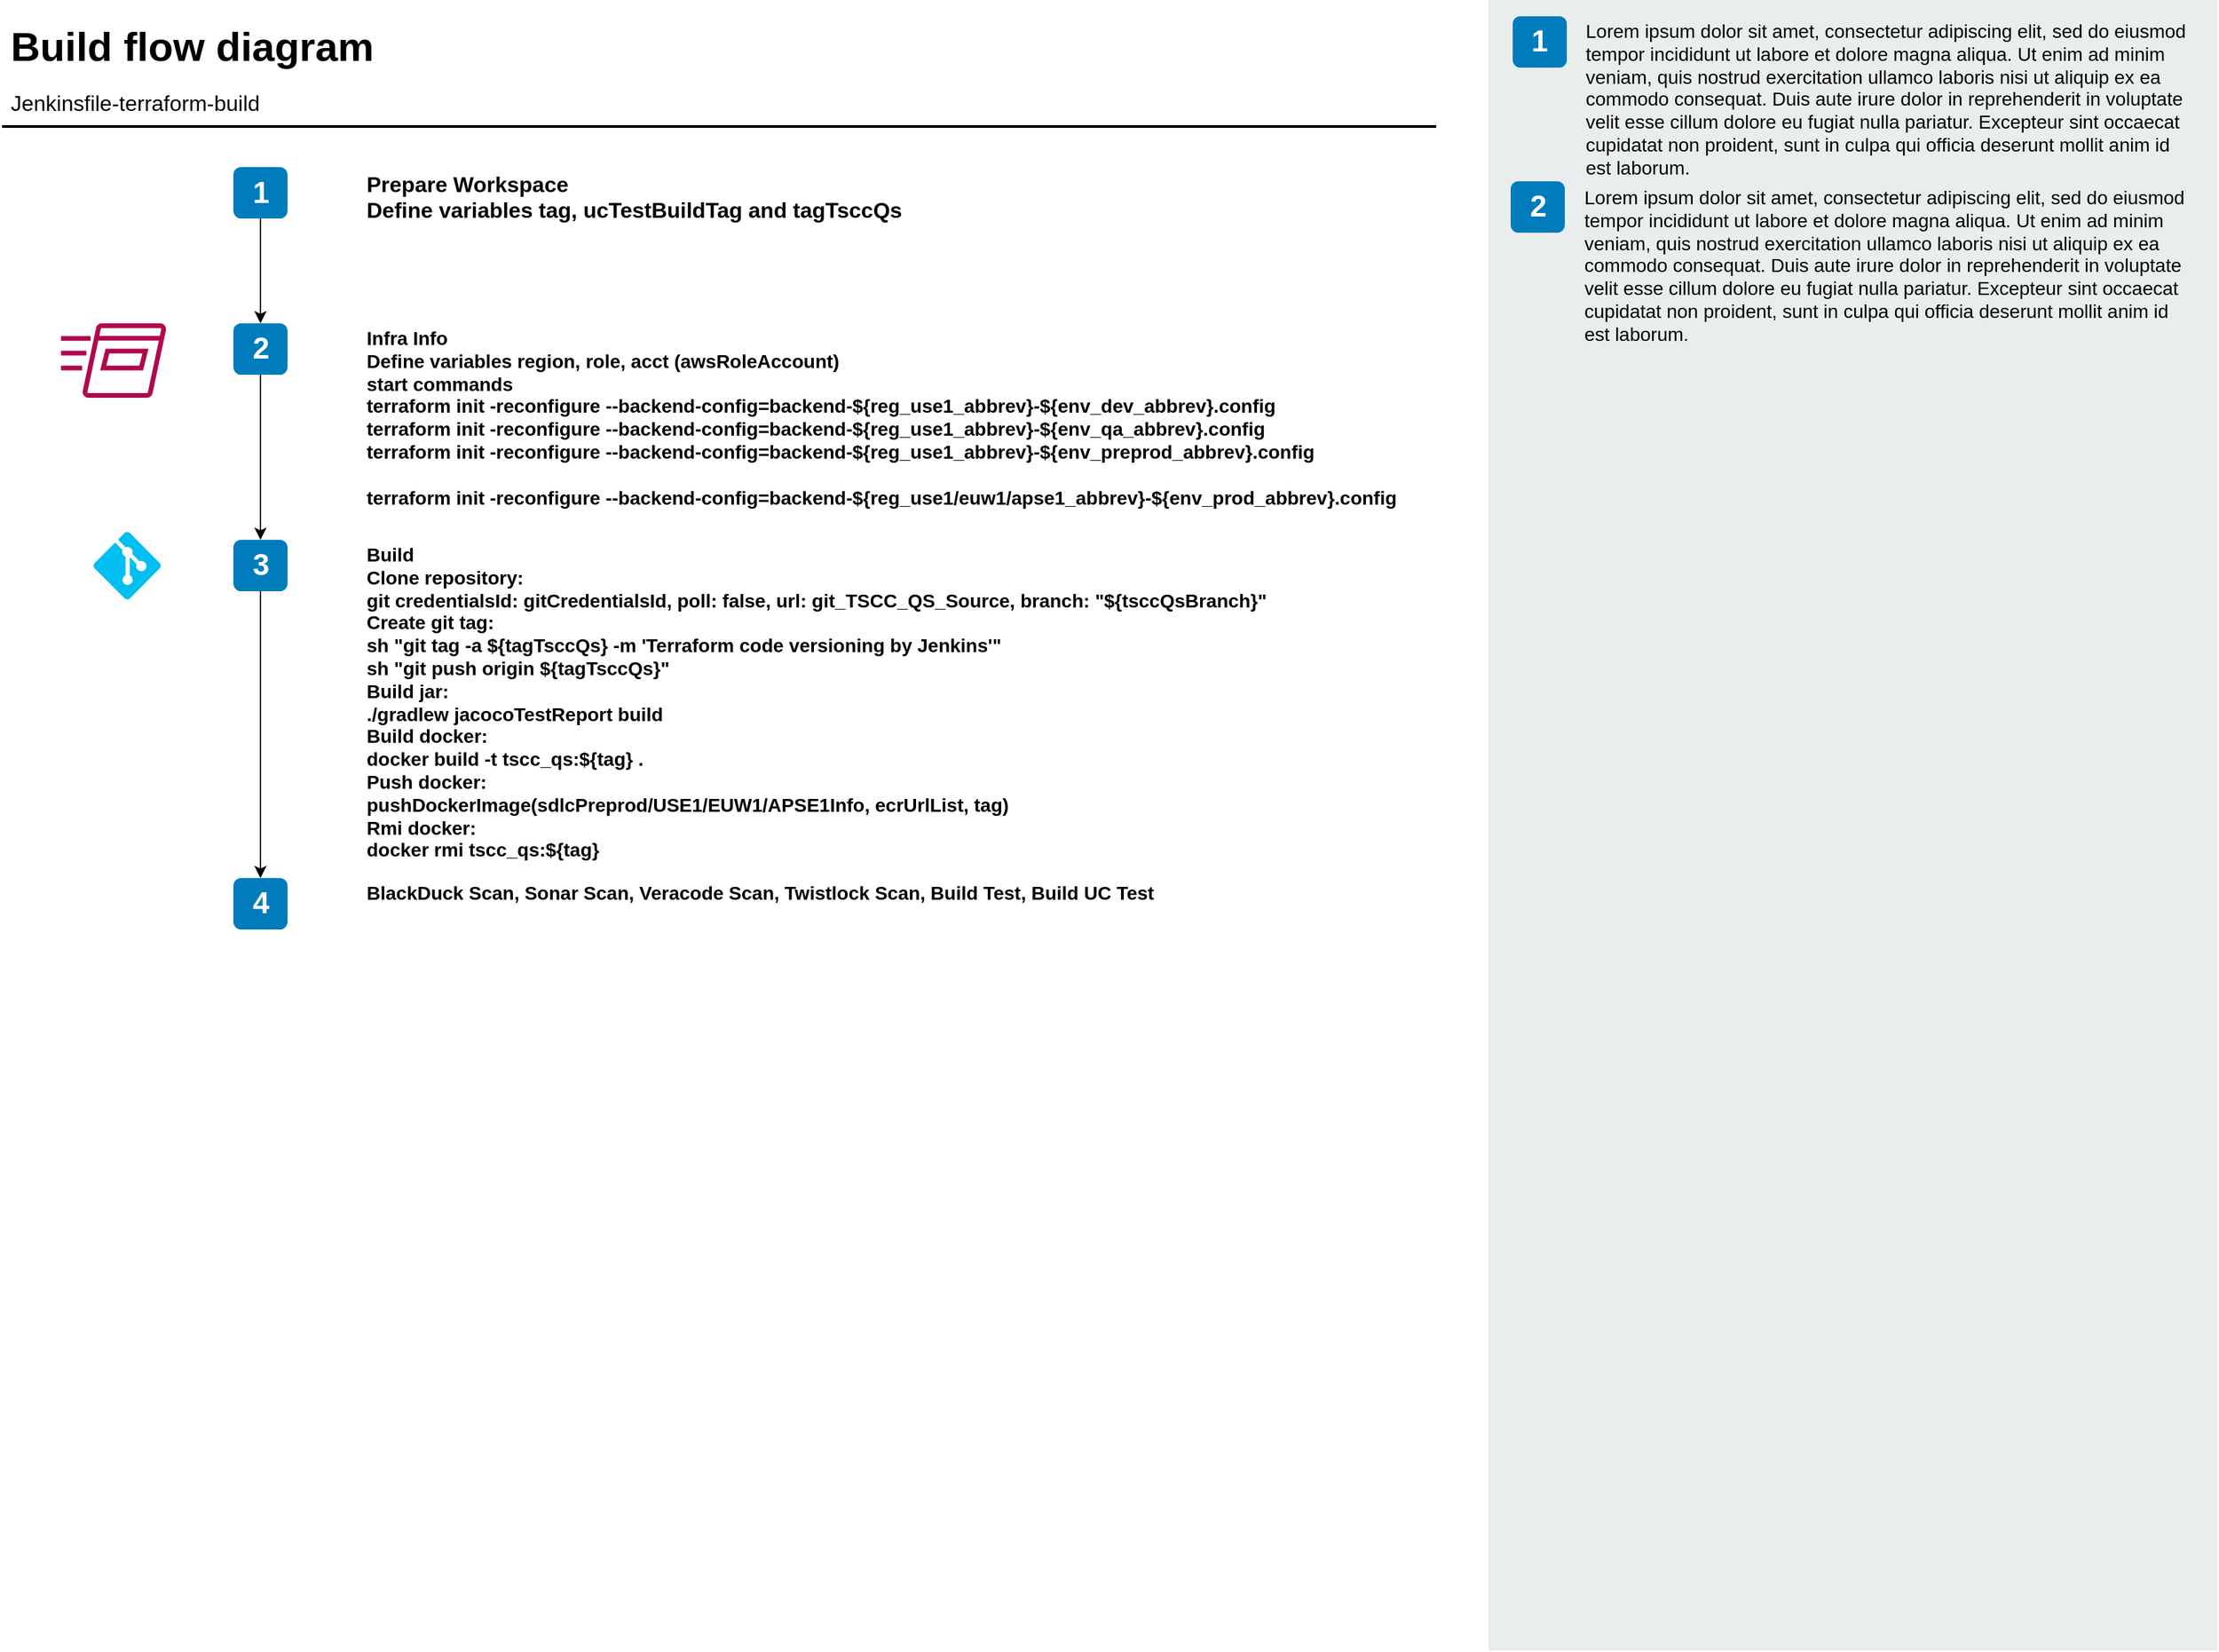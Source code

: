 <mxfile version="20.2.4" type="github" pages="2">
  <diagram id="Ht1M8jgEwFfnCIfOTk4-" name="Page-1">
    <mxGraphModel dx="1024" dy="559" grid="1" gridSize="10" guides="1" tooltips="1" connect="1" arrows="1" fold="1" page="1" pageScale="1" pageWidth="1169" pageHeight="827" math="0" shadow="0">
      <root>
        <mxCell id="0" />
        <mxCell id="1" parent="0" />
        <mxCell id="0JbA15NXs6ea4f9-UekJ-4" style="edgeStyle=orthogonalEdgeStyle;rounded=0;orthogonalLoop=1;jettySize=auto;html=1;entryX=0.5;entryY=0;entryDx=0;entryDy=0;" edge="1" parent="1" source="-QjtrjUzRDEMRZ5MF8oH-9" target="-QjtrjUzRDEMRZ5MF8oH-27">
          <mxGeometry relative="1" as="geometry" />
        </mxCell>
        <mxCell id="-QjtrjUzRDEMRZ5MF8oH-9" value="1" style="rounded=1;whiteSpace=wrap;html=1;fillColor=#007CBD;strokeColor=none;fontColor=#FFFFFF;fontStyle=1;fontSize=22;" parent="1" vertex="1">
          <mxGeometry x="223.5" y="174.5" width="40" height="38" as="geometry" />
        </mxCell>
        <mxCell id="0JbA15NXs6ea4f9-UekJ-6" style="edgeStyle=orthogonalEdgeStyle;rounded=0;orthogonalLoop=1;jettySize=auto;html=1;entryX=0.5;entryY=0;entryDx=0;entryDy=0;" edge="1" parent="1" source="-QjtrjUzRDEMRZ5MF8oH-27" target="-QjtrjUzRDEMRZ5MF8oH-28">
          <mxGeometry relative="1" as="geometry" />
        </mxCell>
        <mxCell id="-QjtrjUzRDEMRZ5MF8oH-27" value="2" style="rounded=1;whiteSpace=wrap;html=1;fillColor=#007CBD;strokeColor=none;fontColor=#FFFFFF;fontStyle=1;fontSize=22;" parent="1" vertex="1">
          <mxGeometry x="223.5" y="290" width="40" height="38" as="geometry" />
        </mxCell>
        <mxCell id="0JbA15NXs6ea4f9-UekJ-12" style="edgeStyle=orthogonalEdgeStyle;rounded=0;orthogonalLoop=1;jettySize=auto;html=1;entryX=0.5;entryY=0;entryDx=0;entryDy=0;" edge="1" parent="1" source="-QjtrjUzRDEMRZ5MF8oH-28" target="0JbA15NXs6ea4f9-UekJ-8">
          <mxGeometry relative="1" as="geometry" />
        </mxCell>
        <mxCell id="-QjtrjUzRDEMRZ5MF8oH-28" value="3" style="rounded=1;whiteSpace=wrap;html=1;fillColor=#007CBD;strokeColor=none;fontColor=#FFFFFF;fontStyle=1;fontSize=22;" parent="1" vertex="1">
          <mxGeometry x="223.5" y="450" width="40" height="38" as="geometry" />
        </mxCell>
        <mxCell id="-QjtrjUzRDEMRZ5MF8oH-47" value="Build flow diagram&lt;br&gt;" style="text;html=1;resizable=0;points=[];autosize=1;align=left;verticalAlign=top;spacingTop=-4;fontSize=30;fontStyle=1" parent="1" vertex="1">
          <mxGeometry x="56.5" y="64.5" width="290" height="40" as="geometry" />
        </mxCell>
        <mxCell id="-QjtrjUzRDEMRZ5MF8oH-48" value="Jenkinsfile-terraform-build" style="text;html=1;resizable=0;points=[];autosize=1;align=left;verticalAlign=top;spacingTop=-4;fontSize=16;" parent="1" vertex="1">
          <mxGeometry x="56.5" y="114.5" width="210" height="30" as="geometry" />
        </mxCell>
        <mxCell id="-QjtrjUzRDEMRZ5MF8oH-49" value="Prepare Workspace&lt;br&gt;Define variables&amp;nbsp;tag,&amp;nbsp;ucTestBuildTag and&amp;nbsp;tagTsccQs" style="text;html=1;resizable=0;points=[];autosize=1;align=left;verticalAlign=top;spacingTop=-4;fontSize=16;fontStyle=1" parent="1" vertex="1">
          <mxGeometry x="320" y="174.5" width="420" height="50" as="geometry" />
        </mxCell>
        <mxCell id="SCVMTBWpLvtzJIhz15lM-1" value="" style="line;strokeWidth=2;html=1;fontSize=14;" parent="1" vertex="1">
          <mxGeometry x="52.5" y="139.5" width="1060" height="10" as="geometry" />
        </mxCell>
        <mxCell id="SCVMTBWpLvtzJIhz15lM-2" value="Infra Info&lt;br&gt;Define variables&amp;nbsp;region,&amp;nbsp;role,&amp;nbsp;acct (awsRoleAccount)&lt;br&gt;start commands&lt;br&gt;terraform init -reconfigure --backend-config=backend-${reg_use1_abbrev}-${env_dev_abbrev}.config&lt;br&gt;terraform init -reconfigure --backend-config=backend-${reg_use1_abbrev}-${env_qa_abbrev}.config&lt;br&gt;terraform init -reconfigure --backend-config=backend-${reg_use1_abbrev}-${env_preprod_abbrev}.config&lt;br&gt;&lt;br&gt;terraform init -reconfigure --backend-config=backend-${reg_use1/euw1/apse1_abbrev}-${env_prod_abbrev}.config" style="text;html=1;resizable=0;points=[];autosize=1;align=left;verticalAlign=top;spacingTop=-4;fontSize=14;fontStyle=1" parent="1" vertex="1">
          <mxGeometry x="320" y="290" width="780" height="140" as="geometry" />
        </mxCell>
        <mxCell id="7OVz4w7n9kzEPWy-4BBC-3" value="" style="rounded=0;whiteSpace=wrap;html=1;fillColor=#EAEDED;fontSize=22;fontColor=#FFFFFF;strokeColor=none;labelBackgroundColor=none;" parent="1" vertex="1">
          <mxGeometry x="1151" y="51" width="539" height="1220" as="geometry" />
        </mxCell>
        <mxCell id="7OVz4w7n9kzEPWy-4BBC-4" value="1" style="rounded=1;whiteSpace=wrap;html=1;fillColor=#007CBD;strokeColor=none;fontColor=#FFFFFF;fontStyle=1;fontSize=22;labelBackgroundColor=none;" parent="1" vertex="1">
          <mxGeometry x="1169" y="63" width="40" height="38" as="geometry" />
        </mxCell>
        <mxCell id="7OVz4w7n9kzEPWy-4BBC-5" value="2" style="rounded=1;whiteSpace=wrap;html=1;fillColor=#007CBD;strokeColor=none;fontColor=#FFFFFF;fontStyle=1;fontSize=22;labelBackgroundColor=none;" parent="1" vertex="1">
          <mxGeometry x="1167.5" y="185" width="40" height="38" as="geometry" />
        </mxCell>
        <mxCell id="7OVz4w7n9kzEPWy-4BBC-13" value="&lt;span&gt;Lorem ipsum dolor sit amet, consectetur adipiscing elit, sed do eiusmod tempor incididunt ut labore et dolore magna aliqua. Ut enim ad minim veniam, quis nostrud exercitation ullamco laboris nisi ut aliquip ex ea commodo consequat. Duis aute irure dolor in reprehenderit in voluptate velit esse cillum dolore eu fugiat nulla pariatur. Excepteur sint occaecat cupidatat non proident, sunt in culpa qui officia deserunt mollit anim id est laborum.&lt;/span&gt;&lt;br&gt;" style="text;html=1;align=left;verticalAlign=top;spacingTop=-4;fontSize=14;labelBackgroundColor=none;whiteSpace=wrap;" parent="1" vertex="1">
          <mxGeometry x="1220.5" y="62.5" width="449" height="118" as="geometry" />
        </mxCell>
        <mxCell id="7OVz4w7n9kzEPWy-4BBC-14" value="&lt;span&gt;Lorem ipsum dolor sit amet, consectetur adipiscing elit, sed do eiusmod tempor incididunt ut labore et dolore magna aliqua. Ut enim ad minim veniam, quis nostrud exercitation ullamco laboris nisi ut aliquip ex ea commodo consequat. Duis aute irure dolor in reprehenderit in voluptate velit esse cillum dolore eu fugiat nulla pariatur. Excepteur sint occaecat cupidatat non proident, sunt in culpa qui officia deserunt mollit anim id est laborum.&lt;/span&gt;&lt;br&gt;" style="text;html=1;align=left;verticalAlign=top;spacingTop=-4;fontSize=14;labelBackgroundColor=none;whiteSpace=wrap;" parent="1" vertex="1">
          <mxGeometry x="1219.5" y="185.5" width="450" height="115" as="geometry" />
        </mxCell>
        <mxCell id="0JbA15NXs6ea4f9-UekJ-2" value="&lt;span&gt;Build&lt;br&gt;Clone repository:&lt;br&gt;git credentialsId: gitCredentialsId, poll: false, url: git_TSCC_QS_Source, branch: &quot;${tsccQsBranch}&quot;&lt;br&gt;Create git tag:&lt;br&gt;&lt;div&gt;sh &quot;git tag -a ${tagTsccQs} -m &#39;Terraform code versioning by Jenkins&#39;&quot;&lt;/div&gt;&lt;div&gt;sh &quot;git push origin ${tagTsccQs}&quot;&lt;/div&gt;&lt;div&gt;Build jar:&lt;br&gt;./gradlew jacocoTestReport build&lt;br&gt;&lt;/div&gt;&lt;div&gt;Build docker:&lt;br&gt;docker build -t tscc_qs:${tag} .&lt;br&gt;&lt;/div&gt;&lt;div&gt;Push docker:&lt;br&gt;pushDockerImage(sdlcPreprod/USE1/EUW1/APSE1Info, ecrUrlList, tag)&lt;br&gt;&lt;/div&gt;&lt;div&gt;Rmi docker:&lt;/div&gt;&lt;div&gt;docker rmi tscc_qs:${tag}&lt;br&gt;&lt;/div&gt;&lt;/span&gt;" style="text;html=1;resizable=0;points=[];autosize=1;align=left;verticalAlign=top;spacingTop=-4;fontSize=14;fontStyle=1" vertex="1" parent="1">
          <mxGeometry x="320" y="450" width="690" height="240" as="geometry" />
        </mxCell>
        <mxCell id="0JbA15NXs6ea4f9-UekJ-3" value="" style="verticalLabelPosition=bottom;html=1;verticalAlign=top;align=center;strokeColor=none;fillColor=#00BEF2;shape=mxgraph.azure.git_repository;" vertex="1" parent="1">
          <mxGeometry x="120" y="444" width="50" height="50" as="geometry" />
        </mxCell>
        <mxCell id="0JbA15NXs6ea4f9-UekJ-5" value="" style="shape=image;html=1;verticalAlign=top;verticalLabelPosition=bottom;labelBackgroundColor=#ffffff;imageAspect=0;aspect=fixed;image=https://cdn2.iconfinder.com/data/icons/vivid/48/building-128.png" vertex="1" parent="1">
          <mxGeometry x="96" y="150" width="80" height="80" as="geometry" />
        </mxCell>
        <mxCell id="0JbA15NXs6ea4f9-UekJ-7" value="" style="sketch=0;outlineConnect=0;fontColor=#232F3E;gradientColor=none;fillColor=#B0084D;strokeColor=none;dashed=0;verticalLabelPosition=bottom;verticalAlign=top;align=center;html=1;fontSize=12;fontStyle=0;aspect=fixed;pointerEvents=1;shape=mxgraph.aws4.run_command;" vertex="1" parent="1">
          <mxGeometry x="96" y="290" width="78" height="55" as="geometry" />
        </mxCell>
        <mxCell id="0JbA15NXs6ea4f9-UekJ-8" value="4" style="rounded=1;whiteSpace=wrap;html=1;fillColor=#007CBD;strokeColor=none;fontColor=#FFFFFF;fontStyle=1;fontSize=22;" vertex="1" parent="1">
          <mxGeometry x="223.5" y="700" width="40" height="38" as="geometry" />
        </mxCell>
        <mxCell id="0JbA15NXs6ea4f9-UekJ-9" value="BlackDuck Scan,&amp;nbsp;Sonar Scan,&amp;nbsp;Veracode Scan,&amp;nbsp;Twistlock Scan,&amp;nbsp;Build Test,&amp;nbsp;Build UC Test" style="text;html=1;resizable=0;points=[];autosize=1;align=left;verticalAlign=top;spacingTop=-4;fontSize=14;fontStyle=1" vertex="1" parent="1">
          <mxGeometry x="320" y="700" width="610" height="20" as="geometry" />
        </mxCell>
        <mxCell id="0JbA15NXs6ea4f9-UekJ-13" value="" style="shape=image;html=1;verticalAlign=top;verticalLabelPosition=bottom;labelBackgroundColor=#ffffff;imageAspect=0;aspect=fixed;image=https://cdn0.iconfinder.com/data/icons/evericons-24px-vol-1/24/file-scan-128.png" vertex="1" parent="1">
          <mxGeometry x="120" y="684" width="56" height="56" as="geometry" />
        </mxCell>
      </root>
    </mxGraphModel>
  </diagram>
  <diagram id="OYOylg9ZG_xauQ9Uy1zN" name="Страница 2">
    <mxGraphModel dx="1024" dy="559" grid="1" gridSize="10" guides="1" tooltips="1" connect="1" arrows="1" fold="1" page="1" pageScale="1" pageWidth="827" pageHeight="1169" math="0" shadow="0">
      <root>
        <mxCell id="0" />
        <mxCell id="1" parent="0" />
      </root>
    </mxGraphModel>
  </diagram>
</mxfile>
